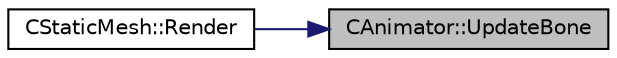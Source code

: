 digraph "CAnimator::UpdateBone"
{
 // LATEX_PDF_SIZE
  edge [fontname="Helvetica",fontsize="10",labelfontname="Helvetica",labelfontsize="10"];
  node [fontname="Helvetica",fontsize="10",shape=record];
  rankdir="RL";
  Node49 [label="CAnimator::UpdateBone",height=0.2,width=0.4,color="black", fillcolor="grey75", style="filled", fontcolor="black",tooltip="Update every bone in the animation with its new movements, and then update how that bone is drawn in ..."];
  Node49 -> Node50 [dir="back",color="midnightblue",fontsize="10",style="solid",fontname="Helvetica"];
  Node50 [label="CStaticMesh::Render",height=0.2,width=0.4,color="black", fillcolor="white", style="filled",URL="$class_c_static_mesh.html#a811c339becc8cff2323cfb0af8bf558c",tooltip="displays the mesh's model on the screen"];
}
